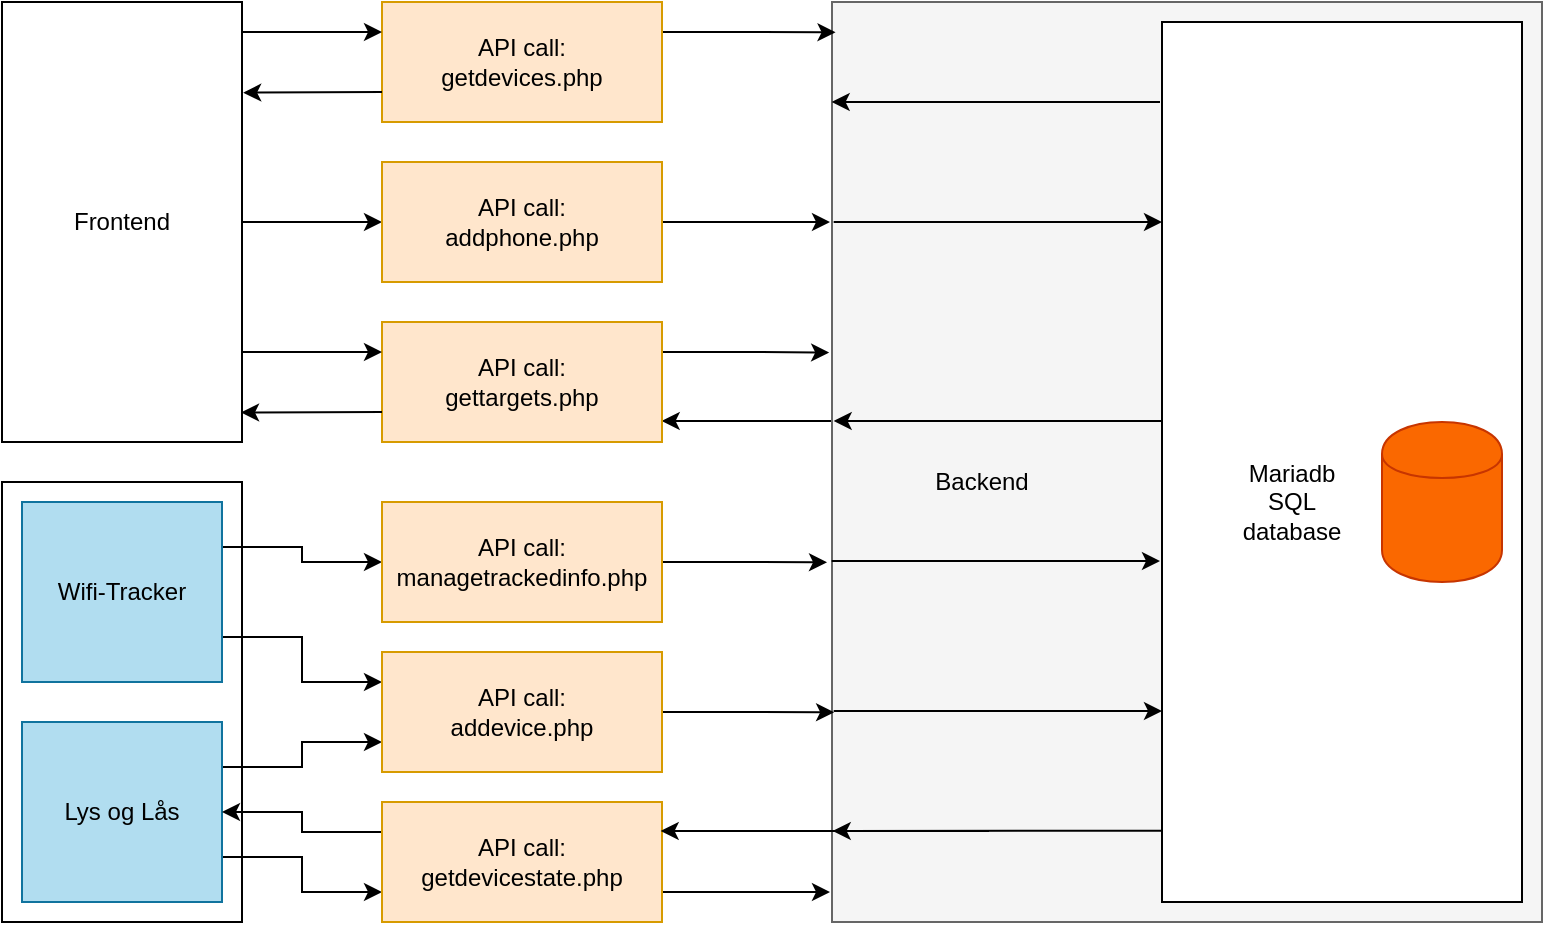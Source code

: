 <mxfile version="10.6.3" type="device"><diagram id="8CfGNGnVfgDite4qQ7GS" name="Page-1"><mxGraphModel dx="538" dy="638" grid="1" gridSize="10" guides="1" tooltips="1" connect="1" arrows="1" fold="1" page="1" pageScale="1" pageWidth="850" pageHeight="1100" math="0" shadow="0"><root><mxCell id="0"/><mxCell id="1" parent="0"/><mxCell id="_wipLLdXb-h0ouXb98lN-19" value="" style="endArrow=classic;html=1;entryX=0.001;entryY=0.901;entryDx=0;entryDy=0;entryPerimeter=0;exitX=-0.002;exitY=0.919;exitDx=0;exitDy=0;exitPerimeter=0;" edge="1" parent="1"><mxGeometry width="50" height="50" relative="1" as="geometry"><mxPoint x="514" y="229.5" as="sourcePoint"/><mxPoint x="349.833" y="229.5" as="targetPoint"/></mxGeometry></mxCell><mxCell id="O4jONUKOUY1FGk1cAdRm-10" value="" style="rounded=0;whiteSpace=wrap;html=1;fillColor=#f5f5f5;strokeColor=#666666;fontColor=#333333;" parent="1" vertex="1"><mxGeometry x="435" y="20" width="355" height="460" as="geometry"/></mxCell><mxCell id="O4jONUKOUY1FGk1cAdRm-11" style="edgeStyle=orthogonalEdgeStyle;rounded=0;orthogonalLoop=1;jettySize=auto;html=1;entryX=0;entryY=0.5;entryDx=0;entryDy=0;" parent="1" source="O4jONUKOUY1FGk1cAdRm-1" target="O4jONUKOUY1FGk1cAdRm-6" edge="1"><mxGeometry relative="1" as="geometry"/></mxCell><mxCell id="O4jONUKOUY1FGk1cAdRm-1" value="Frontend" style="rounded=0;whiteSpace=wrap;html=1;" parent="1" vertex="1"><mxGeometry x="20" y="20" width="120" height="220" as="geometry"/></mxCell><mxCell id="O4jONUKOUY1FGk1cAdRm-2" value="" style="rounded=0;whiteSpace=wrap;html=1;" parent="1" vertex="1"><mxGeometry x="20" y="260" width="120" height="220" as="geometry"/></mxCell><mxCell id="_wipLLdXb-h0ouXb98lN-4" style="edgeStyle=orthogonalEdgeStyle;rounded=0;orthogonalLoop=1;jettySize=auto;html=1;exitX=1;exitY=0.75;exitDx=0;exitDy=0;entryX=0;entryY=0.25;entryDx=0;entryDy=0;" edge="1" parent="1" source="O4jONUKOUY1FGk1cAdRm-3" target="O4jONUKOUY1FGk1cAdRm-31"><mxGeometry relative="1" as="geometry"/></mxCell><mxCell id="_wipLLdXb-h0ouXb98lN-5" style="edgeStyle=orthogonalEdgeStyle;rounded=0;orthogonalLoop=1;jettySize=auto;html=1;exitX=1;exitY=0.25;exitDx=0;exitDy=0;entryX=0;entryY=0.5;entryDx=0;entryDy=0;" edge="1" parent="1" source="O4jONUKOUY1FGk1cAdRm-3" target="O4jONUKOUY1FGk1cAdRm-32"><mxGeometry relative="1" as="geometry"/></mxCell><mxCell id="O4jONUKOUY1FGk1cAdRm-3" value="Wifi-Tracker" style="rounded=0;whiteSpace=wrap;html=1;fillColor=#b1ddf0;strokeColor=#10739e;" parent="1" vertex="1"><mxGeometry x="30" y="270" width="100" height="90" as="geometry"/></mxCell><mxCell id="_wipLLdXb-h0ouXb98lN-1" style="edgeStyle=orthogonalEdgeStyle;rounded=0;orthogonalLoop=1;jettySize=auto;html=1;exitX=1;exitY=0.75;exitDx=0;exitDy=0;entryX=0;entryY=0.75;entryDx=0;entryDy=0;" edge="1" parent="1" source="O4jONUKOUY1FGk1cAdRm-4" target="O4jONUKOUY1FGk1cAdRm-33"><mxGeometry relative="1" as="geometry"/></mxCell><mxCell id="_wipLLdXb-h0ouXb98lN-3" style="edgeStyle=orthogonalEdgeStyle;rounded=0;orthogonalLoop=1;jettySize=auto;html=1;exitX=1;exitY=0.25;exitDx=0;exitDy=0;entryX=0;entryY=0.75;entryDx=0;entryDy=0;" edge="1" parent="1" source="O4jONUKOUY1FGk1cAdRm-4" target="O4jONUKOUY1FGk1cAdRm-31"><mxGeometry relative="1" as="geometry"/></mxCell><mxCell id="O4jONUKOUY1FGk1cAdRm-4" value="Lys og Lås" style="rounded=0;whiteSpace=wrap;html=1;fillColor=#b1ddf0;strokeColor=#10739e;" parent="1" vertex="1"><mxGeometry x="30" y="380" width="100" height="90" as="geometry"/></mxCell><mxCell id="O4jONUKOUY1FGk1cAdRm-29" style="edgeStyle=orthogonalEdgeStyle;rounded=0;orthogonalLoop=1;jettySize=auto;html=1;exitX=1;exitY=0.25;exitDx=0;exitDy=0;entryX=0.005;entryY=0.033;entryDx=0;entryDy=0;entryPerimeter=0;" parent="1" source="O4jONUKOUY1FGk1cAdRm-5" target="O4jONUKOUY1FGk1cAdRm-10" edge="1"><mxGeometry relative="1" as="geometry"><Array as="points"><mxPoint x="400" y="35"/></Array></mxGeometry></mxCell><mxCell id="O4jONUKOUY1FGk1cAdRm-5" value="&lt;div&gt;API call:&lt;/div&gt;&lt;div&gt;getdevices.php&lt;br&gt;&lt;/div&gt;" style="rounded=0;whiteSpace=wrap;html=1;fillColor=#ffe6cc;strokeColor=#d79b00;" parent="1" vertex="1"><mxGeometry x="210" y="20" width="140" height="60" as="geometry"/></mxCell><mxCell id="O4jONUKOUY1FGk1cAdRm-28" style="edgeStyle=orthogonalEdgeStyle;rounded=0;orthogonalLoop=1;jettySize=auto;html=1;exitX=1;exitY=0.5;exitDx=0;exitDy=0;" parent="1" source="O4jONUKOUY1FGk1cAdRm-6" edge="1"><mxGeometry relative="1" as="geometry"><mxPoint x="434" y="130" as="targetPoint"/></mxGeometry></mxCell><mxCell id="O4jONUKOUY1FGk1cAdRm-6" value="&lt;div&gt;API call:&lt;/div&gt;&lt;div&gt;addphone.php&lt;br&gt;&lt;/div&gt;" style="rounded=0;whiteSpace=wrap;html=1;fillColor=#ffe6cc;strokeColor=#d79b00;" parent="1" vertex="1"><mxGeometry x="210" y="100" width="140" height="60" as="geometry"/></mxCell><mxCell id="_wipLLdXb-h0ouXb98lN-12" style="edgeStyle=orthogonalEdgeStyle;rounded=0;orthogonalLoop=1;jettySize=auto;html=1;exitX=1;exitY=0.25;exitDx=0;exitDy=0;entryX=-0.004;entryY=0.381;entryDx=0;entryDy=0;entryPerimeter=0;" edge="1" parent="1" source="O4jONUKOUY1FGk1cAdRm-8" target="O4jONUKOUY1FGk1cAdRm-10"><mxGeometry relative="1" as="geometry"/></mxCell><mxCell id="O4jONUKOUY1FGk1cAdRm-8" value="&lt;div&gt;API call:&lt;/div&gt;&lt;div&gt;gettargets.php&lt;br&gt;&lt;/div&gt;" style="rounded=0;whiteSpace=wrap;html=1;fillColor=#ffe6cc;strokeColor=#d79b00;" parent="1" vertex="1"><mxGeometry x="210" y="180" width="140" height="60" as="geometry"/></mxCell><mxCell id="O4jONUKOUY1FGk1cAdRm-13" value="" style="endArrow=classic;html=1;exitX=0;exitY=0.75;exitDx=0;exitDy=0;entryX=1.005;entryY=0.206;entryDx=0;entryDy=0;entryPerimeter=0;" parent="1" source="O4jONUKOUY1FGk1cAdRm-5" target="O4jONUKOUY1FGk1cAdRm-1" edge="1"><mxGeometry width="50" height="50" relative="1" as="geometry"><mxPoint x="30" y="490" as="sourcePoint"/><mxPoint x="80" y="440" as="targetPoint"/></mxGeometry></mxCell><mxCell id="O4jONUKOUY1FGk1cAdRm-14" value="" style="endArrow=classic;html=1;entryX=0;entryY=0.25;entryDx=0;entryDy=0;exitX=1;exitY=0.068;exitDx=0;exitDy=0;exitPerimeter=0;" parent="1" source="O4jONUKOUY1FGk1cAdRm-1" target="O4jONUKOUY1FGk1cAdRm-5" edge="1"><mxGeometry width="50" height="50" relative="1" as="geometry"><mxPoint x="30" y="570" as="sourcePoint"/><mxPoint x="80" y="520" as="targetPoint"/></mxGeometry></mxCell><mxCell id="O4jONUKOUY1FGk1cAdRm-15" value="&lt;div align=&quot;left&quot;&gt;&lt;blockquote&gt;&lt;div&gt;&lt;br&gt;&lt;/div&gt;&lt;/blockquote&gt;&lt;/div&gt;" style="rounded=0;whiteSpace=wrap;html=1;" parent="1" vertex="1"><mxGeometry x="600" y="30" width="180" height="440" as="geometry"/></mxCell><mxCell id="O4jONUKOUY1FGk1cAdRm-16" value="" style="shape=cylinder;whiteSpace=wrap;html=1;boundedLbl=1;backgroundOutline=1;fillColor=#fa6800;strokeColor=#C73500;fontColor=#ffffff;" parent="1" vertex="1"><mxGeometry x="710" y="230" width="60" height="80" as="geometry"/></mxCell><mxCell id="O4jONUKOUY1FGk1cAdRm-17" value="Mariadb SQL database" style="text;html=1;strokeColor=none;fillColor=none;align=center;verticalAlign=middle;whiteSpace=wrap;rounded=0;" parent="1" vertex="1"><mxGeometry x="644.5" y="260" width="40" height="20" as="geometry"/></mxCell><mxCell id="O4jONUKOUY1FGk1cAdRm-19" value="Backend" style="text;html=1;strokeColor=none;fillColor=none;align=center;verticalAlign=middle;whiteSpace=wrap;rounded=0;" parent="1" vertex="1"><mxGeometry x="490" y="250" width="40" height="20" as="geometry"/></mxCell><mxCell id="O4jONUKOUY1FGk1cAdRm-23" value="" style="endArrow=classic;html=1;entryX=0;entryY=0.25;entryDx=0;entryDy=0;" parent="1" target="O4jONUKOUY1FGk1cAdRm-8" edge="1"><mxGeometry width="50" height="50" relative="1" as="geometry"><mxPoint x="140" y="195" as="sourcePoint"/><mxPoint x="160" y="440" as="targetPoint"/></mxGeometry></mxCell><mxCell id="O4jONUKOUY1FGk1cAdRm-24" value="" style="endArrow=classic;html=1;exitX=0;exitY=0.75;exitDx=0;exitDy=0;entryX=0.996;entryY=0.933;entryDx=0;entryDy=0;entryPerimeter=0;" parent="1" source="O4jONUKOUY1FGk1cAdRm-8" target="O4jONUKOUY1FGk1cAdRm-1" edge="1"><mxGeometry width="50" height="50" relative="1" as="geometry"><mxPoint x="20" y="490" as="sourcePoint"/><mxPoint x="70" y="440" as="targetPoint"/></mxGeometry></mxCell><mxCell id="_wipLLdXb-h0ouXb98lN-8" style="edgeStyle=orthogonalEdgeStyle;rounded=0;orthogonalLoop=1;jettySize=auto;html=1;exitX=1;exitY=0.5;exitDx=0;exitDy=0;entryX=0.003;entryY=0.772;entryDx=0;entryDy=0;entryPerimeter=0;" edge="1" parent="1" source="O4jONUKOUY1FGk1cAdRm-31" target="O4jONUKOUY1FGk1cAdRm-10"><mxGeometry relative="1" as="geometry"/></mxCell><mxCell id="O4jONUKOUY1FGk1cAdRm-31" value="&lt;div&gt;API call:&lt;/div&gt;&lt;div&gt;addevice.php&lt;br&gt;&lt;/div&gt;" style="rounded=0;whiteSpace=wrap;html=1;fillColor=#ffe6cc;strokeColor=#d79b00;" parent="1" vertex="1"><mxGeometry x="210" y="345" width="140" height="60" as="geometry"/></mxCell><mxCell id="_wipLLdXb-h0ouXb98lN-7" style="edgeStyle=orthogonalEdgeStyle;rounded=0;orthogonalLoop=1;jettySize=auto;html=1;exitX=1;exitY=0.5;exitDx=0;exitDy=0;entryX=-0.007;entryY=0.609;entryDx=0;entryDy=0;entryPerimeter=0;" edge="1" parent="1" source="O4jONUKOUY1FGk1cAdRm-32" target="O4jONUKOUY1FGk1cAdRm-10"><mxGeometry relative="1" as="geometry"/></mxCell><mxCell id="O4jONUKOUY1FGk1cAdRm-32" value="&lt;div&gt;API call:&lt;/div&gt;&lt;div&gt;managetrackedinfo.php&lt;br&gt;&lt;/div&gt;" style="rounded=0;whiteSpace=wrap;html=1;fillColor=#ffe6cc;strokeColor=#d79b00;" parent="1" vertex="1"><mxGeometry x="210" y="270" width="140" height="60" as="geometry"/></mxCell><mxCell id="_wipLLdXb-h0ouXb98lN-2" style="edgeStyle=orthogonalEdgeStyle;rounded=0;orthogonalLoop=1;jettySize=auto;html=1;exitX=0;exitY=0.25;exitDx=0;exitDy=0;entryX=1;entryY=0.5;entryDx=0;entryDy=0;" edge="1" parent="1" source="O4jONUKOUY1FGk1cAdRm-33" target="O4jONUKOUY1FGk1cAdRm-4"><mxGeometry relative="1" as="geometry"/></mxCell><mxCell id="_wipLLdXb-h0ouXb98lN-9" style="edgeStyle=orthogonalEdgeStyle;rounded=0;orthogonalLoop=1;jettySize=auto;html=1;exitX=1;exitY=0.75;exitDx=0;exitDy=0;" edge="1" parent="1" source="O4jONUKOUY1FGk1cAdRm-33"><mxGeometry relative="1" as="geometry"><mxPoint x="434" y="465" as="targetPoint"/></mxGeometry></mxCell><mxCell id="O4jONUKOUY1FGk1cAdRm-33" value="&lt;div&gt;API call:&lt;/div&gt;&lt;div&gt;getdevicestate.php&lt;br&gt;&lt;/div&gt;" style="rounded=0;whiteSpace=wrap;html=1;fillColor=#ffe6cc;strokeColor=#d79b00;" parent="1" vertex="1"><mxGeometry x="210" y="420" width="140" height="60" as="geometry"/></mxCell><mxCell id="_wipLLdXb-h0ouXb98lN-11" value="" style="endArrow=classic;html=1;entryX=0.001;entryY=0.901;entryDx=0;entryDy=0;entryPerimeter=0;exitX=-0.002;exitY=0.919;exitDx=0;exitDy=0;exitPerimeter=0;" edge="1" parent="1" source="O4jONUKOUY1FGk1cAdRm-15" target="O4jONUKOUY1FGk1cAdRm-10"><mxGeometry width="50" height="50" relative="1" as="geometry"><mxPoint x="820" y="300" as="sourcePoint"/><mxPoint x="350" y="500" as="targetPoint"/></mxGeometry></mxCell><mxCell id="_wipLLdXb-h0ouXb98lN-14" value="" style="endArrow=classic;html=1;entryX=0.001;entryY=0.901;entryDx=0;entryDy=0;entryPerimeter=0;exitX=-0.002;exitY=0.919;exitDx=0;exitDy=0;exitPerimeter=0;" edge="1" parent="1"><mxGeometry width="50" height="50" relative="1" as="geometry"><mxPoint x="599" y="70" as="sourcePoint"/><mxPoint x="434.833" y="70" as="targetPoint"/></mxGeometry></mxCell><mxCell id="_wipLLdXb-h0ouXb98lN-15" value="" style="endArrow=classic;html=1;entryX=0.001;entryY=0.901;entryDx=0;entryDy=0;entryPerimeter=0;exitX=-0.002;exitY=0.919;exitDx=0;exitDy=0;exitPerimeter=0;" edge="1" parent="1"><mxGeometry width="50" height="50" relative="1" as="geometry"><mxPoint x="600" y="229.5" as="sourcePoint"/><mxPoint x="435.833" y="229.5" as="targetPoint"/></mxGeometry></mxCell><mxCell id="_wipLLdXb-h0ouXb98lN-16" value="" style="endArrow=classic;html=1;entryX=0.001;entryY=0.901;entryDx=0;entryDy=0;entryPerimeter=0;exitX=-0.002;exitY=0.919;exitDx=0;exitDy=0;exitPerimeter=0;" edge="1" parent="1"><mxGeometry width="50" height="50" relative="1" as="geometry"><mxPoint x="435.833" y="374.5" as="sourcePoint"/><mxPoint x="600" y="374.5" as="targetPoint"/></mxGeometry></mxCell><mxCell id="_wipLLdXb-h0ouXb98lN-17" value="" style="endArrow=classic;html=1;entryX=0.001;entryY=0.901;entryDx=0;entryDy=0;entryPerimeter=0;exitX=-0.002;exitY=0.919;exitDx=0;exitDy=0;exitPerimeter=0;" edge="1" parent="1"><mxGeometry width="50" height="50" relative="1" as="geometry"><mxPoint x="434.833" y="299.5" as="sourcePoint"/><mxPoint x="599" y="299.5" as="targetPoint"/></mxGeometry></mxCell><mxCell id="_wipLLdXb-h0ouXb98lN-18" value="" style="endArrow=classic;html=1;entryX=0.001;entryY=0.901;entryDx=0;entryDy=0;entryPerimeter=0;exitX=-0.002;exitY=0.919;exitDx=0;exitDy=0;exitPerimeter=0;" edge="1" parent="1"><mxGeometry width="50" height="50" relative="1" as="geometry"><mxPoint x="435.833" y="130" as="sourcePoint"/><mxPoint x="600" y="130" as="targetPoint"/></mxGeometry></mxCell><mxCell id="_wipLLdXb-h0ouXb98lN-20" value="" style="endArrow=classic;html=1;entryX=0.001;entryY=0.901;entryDx=0;entryDy=0;entryPerimeter=0;exitX=-0.002;exitY=0.919;exitDx=0;exitDy=0;exitPerimeter=0;" edge="1" parent="1"><mxGeometry width="50" height="50" relative="1" as="geometry"><mxPoint x="513.5" y="434.5" as="sourcePoint"/><mxPoint x="349.333" y="434.5" as="targetPoint"/></mxGeometry></mxCell></root></mxGraphModel></diagram></mxfile>